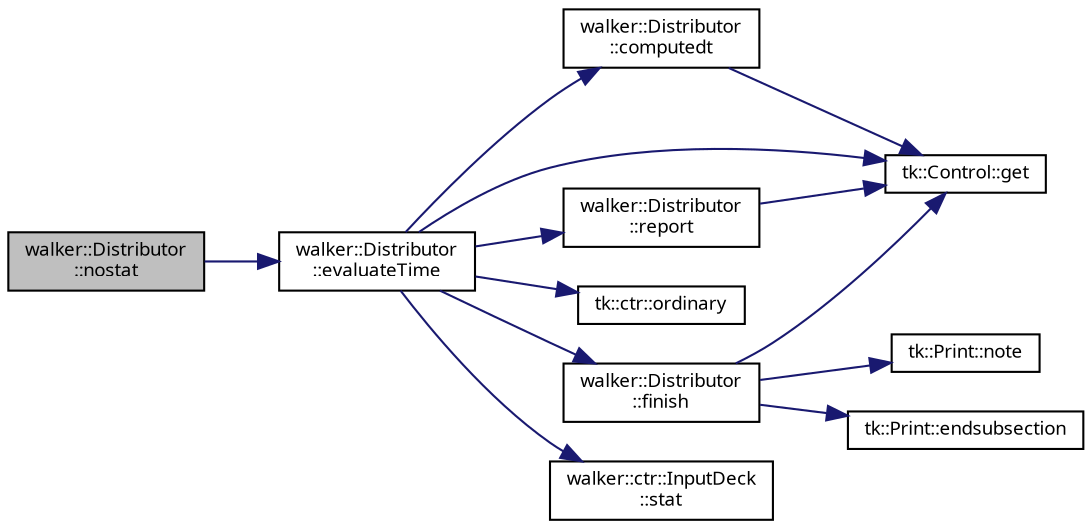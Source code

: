 digraph "walker::Distributor::nostat"
{
 // INTERACTIVE_SVG=YES
  bgcolor="transparent";
  edge [fontname="sans-serif",fontsize="9",labelfontname="sans-serif",labelfontsize="9"];
  node [fontname="sans-serif",fontsize="9",shape=record];
  rankdir="LR";
  Node1 [label="walker::Distributor\l::nostat",height=0.2,width=0.4,color="black", fillcolor="grey75", style="filled", fontcolor="black"];
  Node1 -> Node2 [color="midnightblue",fontsize="9",style="solid",fontname="sans-serif"];
  Node2 [label="walker::Distributor\l::evaluateTime",height=0.2,width=0.4,color="black",URL="$classwalker_1_1_distributor.html#a3bfa8fd95c0d8d41119791cbcf4ffb82",tooltip="Evaluate time step, compute new time step size. "];
  Node2 -> Node3 [color="midnightblue",fontsize="9",style="solid",fontname="sans-serif"];
  Node3 [label="walker::Distributor\l::computedt",height=0.2,width=0.4,color="black",URL="$classwalker_1_1_distributor.html#a9c9f7e64314dd6ceac753211a4f726b4",tooltip="Compute size of next time step. "];
  Node3 -> Node4 [color="midnightblue",fontsize="9",style="solid",fontname="sans-serif"];
  Node4 [label="tk::Control::get",height=0.2,width=0.4,color="black",URL="$classtk_1_1_control.html#a85c14acef1b9de96946fcf2ab7c08721",tooltip="Const-ref accessor to single element at 1st level. "];
  Node2 -> Node5 [color="midnightblue",fontsize="9",style="solid",fontname="sans-serif"];
  Node5 [label="walker::Distributor\l::finish",height=0.2,width=0.4,color="black",URL="$classwalker_1_1_distributor.html#a47e049f25139fe701a45a1e0bbe3c6c5",tooltip="Normal finish of time stepping. "];
  Node5 -> Node6 [color="midnightblue",fontsize="9",style="solid",fontname="sans-serif"];
  Node6 [label="tk::Print::endsubsection",height=0.2,width=0.4,color="black",URL="$classtk_1_1_print.html#ae4b58bc31ef42dbee41b47f2209ace96"];
  Node5 -> Node4 [color="midnightblue",fontsize="9",style="solid",fontname="sans-serif"];
  Node5 -> Node7 [color="midnightblue",fontsize="9",style="solid",fontname="sans-serif"];
  Node7 [label="tk::Print::note",height=0.2,width=0.4,color="black",URL="$classtk_1_1_print.html#aa578953fd848dccef867253eb0955a26"];
  Node2 -> Node4 [color="midnightblue",fontsize="9",style="solid",fontname="sans-serif"];
  Node2 -> Node8 [color="midnightblue",fontsize="9",style="solid",fontname="sans-serif"];
  Node8 [label="tk::ctr::ordinary",height=0.2,width=0.4,color="black",URL="$namespacetk_1_1ctr.html#aae2d07ed29fba66bd94e602368f54286",tooltip="Find out if a vector of Terms only contains ordinary moment terms. "];
  Node2 -> Node9 [color="midnightblue",fontsize="9",style="solid",fontname="sans-serif"];
  Node9 [label="walker::Distributor\l::report",height=0.2,width=0.4,color="black",URL="$classwalker_1_1_distributor.html#abb54043fad14a8348d4179c126b2dc3d",tooltip="Print out one-liner report on time step. "];
  Node9 -> Node4 [color="midnightblue",fontsize="9",style="solid",fontname="sans-serif"];
  Node2 -> Node10 [color="midnightblue",fontsize="9",style="solid",fontname="sans-serif"];
  Node10 [label="walker::ctr::InputDeck\l::stat",height=0.2,width=0.4,color="black",URL="$classwalker_1_1ctr_1_1_input_deck.html#aa84c485b1b3bc5d7a4350710f40a56f3"];
}

